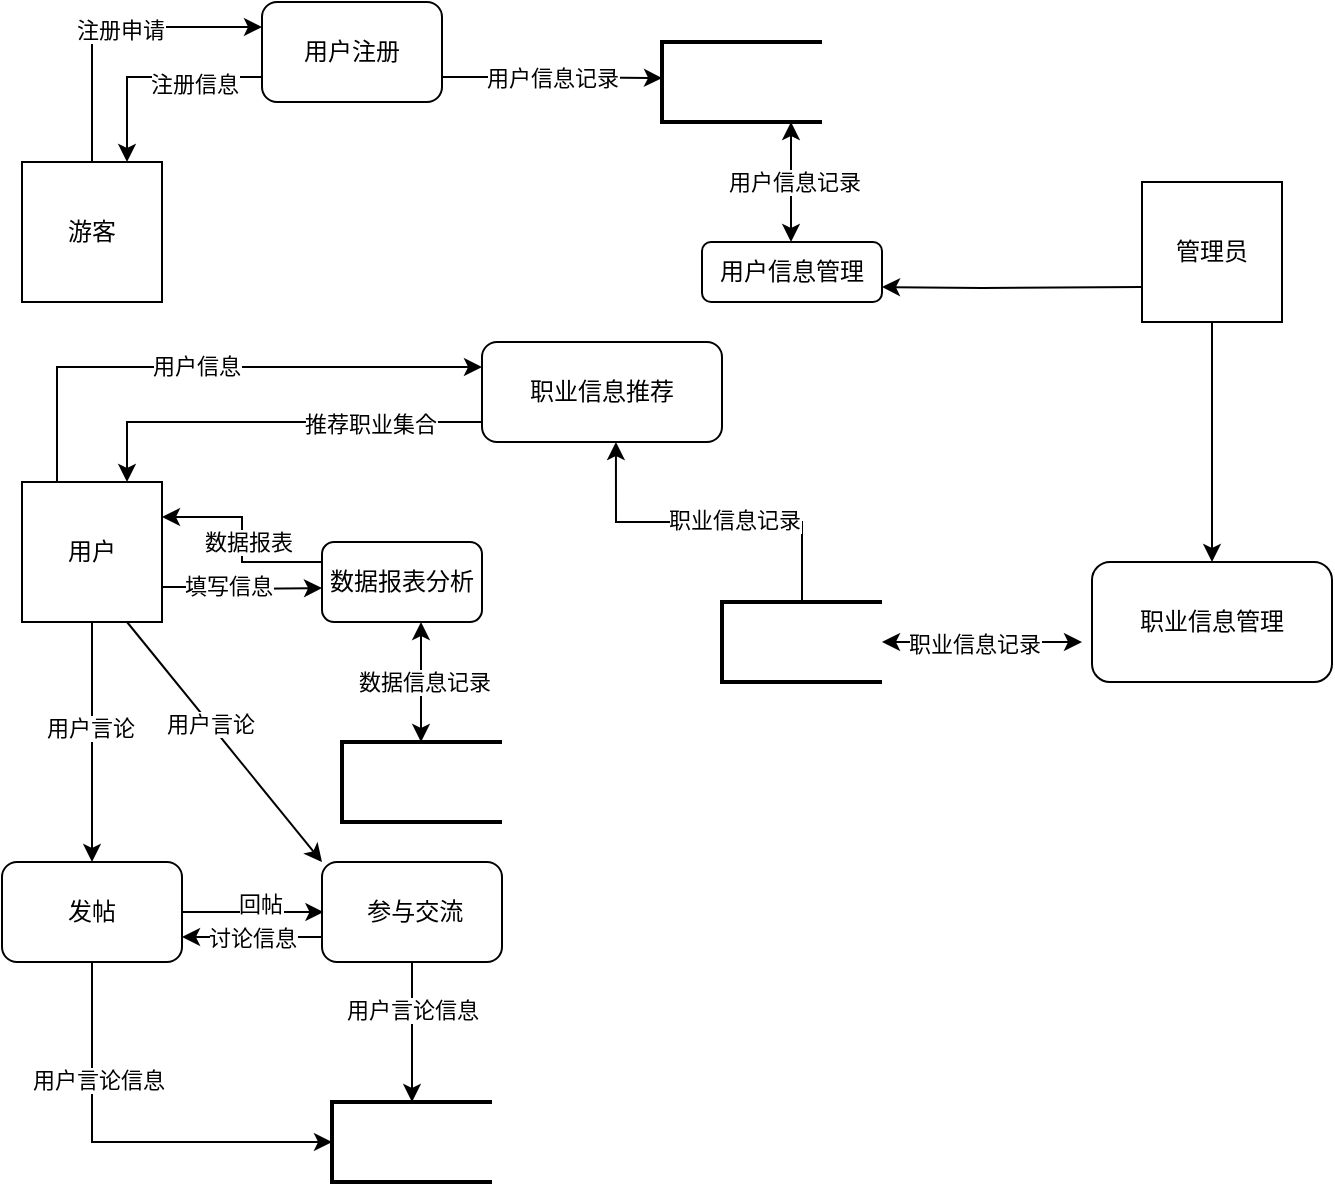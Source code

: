 <mxfile version="16.1.0" type="github"><diagram id="fh9kk6apRJ633YThTydw" name="Page-1"><mxGraphModel dx="1351" dy="753" grid="1" gridSize="10" guides="1" tooltips="1" connect="1" arrows="1" fold="1" page="1" pageScale="1" pageWidth="827" pageHeight="1169" math="0" shadow="0"><root><mxCell id="0"/><mxCell id="1" parent="0"/><mxCell id="4dG77-F-86fsOABrv0CW-3" style="edgeStyle=orthogonalEdgeStyle;rounded=0;orthogonalLoop=1;jettySize=auto;html=1;exitX=0.5;exitY=0;exitDx=0;exitDy=0;entryX=0;entryY=0.25;entryDx=0;entryDy=0;" edge="1" parent="1" source="4dG77-F-86fsOABrv0CW-1" target="4dG77-F-86fsOABrv0CW-2"><mxGeometry relative="1" as="geometry"/></mxCell><mxCell id="4dG77-F-86fsOABrv0CW-4" value="注册申请" style="edgeLabel;html=1;align=center;verticalAlign=middle;resizable=0;points=[];" vertex="1" connectable="0" parent="4dG77-F-86fsOABrv0CW-3"><mxGeometry x="0.067" y="-1" relative="1" as="geometry"><mxPoint as="offset"/></mxGeometry></mxCell><mxCell id="4dG77-F-86fsOABrv0CW-1" value="游客" style="whiteSpace=wrap;html=1;aspect=fixed;" vertex="1" parent="1"><mxGeometry x="40" y="530" width="70" height="70" as="geometry"/></mxCell><mxCell id="4dG77-F-86fsOABrv0CW-5" style="edgeStyle=orthogonalEdgeStyle;rounded=0;orthogonalLoop=1;jettySize=auto;html=1;exitX=0;exitY=0.75;exitDx=0;exitDy=0;entryX=0.75;entryY=0;entryDx=0;entryDy=0;" edge="1" parent="1" source="4dG77-F-86fsOABrv0CW-2" target="4dG77-F-86fsOABrv0CW-1"><mxGeometry relative="1" as="geometry"/></mxCell><mxCell id="4dG77-F-86fsOABrv0CW-6" value="注册信息" style="edgeLabel;html=1;align=center;verticalAlign=middle;resizable=0;points=[];" vertex="1" connectable="0" parent="4dG77-F-86fsOABrv0CW-5"><mxGeometry x="-0.376" y="3" relative="1" as="geometry"><mxPoint as="offset"/></mxGeometry></mxCell><mxCell id="4dG77-F-86fsOABrv0CW-7" value="用户信息记录" style="edgeStyle=orthogonalEdgeStyle;rounded=0;orthogonalLoop=1;jettySize=auto;html=1;exitX=1;exitY=0.75;exitDx=0;exitDy=0;" edge="1" parent="1" source="4dG77-F-86fsOABrv0CW-2"><mxGeometry relative="1" as="geometry"><mxPoint x="360" y="488" as="targetPoint"/><Array as="points"><mxPoint x="300" y="488"/><mxPoint x="300" y="488"/></Array></mxGeometry></mxCell><mxCell id="4dG77-F-86fsOABrv0CW-2" value="用户注册" style="rounded=1;whiteSpace=wrap;html=1;" vertex="1" parent="1"><mxGeometry x="160" y="450" width="90" height="50" as="geometry"/></mxCell><mxCell id="4dG77-F-86fsOABrv0CW-9" value="" style="strokeWidth=2;html=1;shape=mxgraph.flowchart.annotation_1;align=left;pointerEvents=1;" vertex="1" parent="1"><mxGeometry x="360" y="470" width="80" height="40" as="geometry"/></mxCell><mxCell id="4dG77-F-86fsOABrv0CW-23" style="edgeStyle=none;rounded=0;orthogonalLoop=1;jettySize=auto;html=1;exitX=0;exitY=0.75;exitDx=0;exitDy=0;entryX=1;entryY=0.75;entryDx=0;entryDy=0;" edge="1" parent="1" source="4dG77-F-86fsOABrv0CW-10" target="4dG77-F-86fsOABrv0CW-14"><mxGeometry relative="1" as="geometry"><Array as="points"><mxPoint x="520" y="593"/></Array></mxGeometry></mxCell><mxCell id="4dG77-F-86fsOABrv0CW-30" value="" style="edgeStyle=none;rounded=0;orthogonalLoop=1;jettySize=auto;html=1;" edge="1" parent="1" source="4dG77-F-86fsOABrv0CW-10" target="4dG77-F-86fsOABrv0CW-29"><mxGeometry relative="1" as="geometry"/></mxCell><mxCell id="4dG77-F-86fsOABrv0CW-10" value="管理员" style="whiteSpace=wrap;html=1;aspect=fixed;" vertex="1" parent="1"><mxGeometry x="600" y="540" width="70" height="70" as="geometry"/></mxCell><mxCell id="4dG77-F-86fsOABrv0CW-14" value="用户信息管理" style="rounded=1;whiteSpace=wrap;html=1;" vertex="1" parent="1"><mxGeometry x="380" y="570" width="90" height="30" as="geometry"/></mxCell><mxCell id="4dG77-F-86fsOABrv0CW-25" value="" style="endArrow=classic;startArrow=classic;html=1;rounded=0;" edge="1" parent="1"><mxGeometry width="50" height="50" relative="1" as="geometry"><mxPoint x="424.5" y="570" as="sourcePoint"/><mxPoint x="424.5" y="510" as="targetPoint"/></mxGeometry></mxCell><mxCell id="4dG77-F-86fsOABrv0CW-26" value="用户信息记录" style="edgeLabel;html=1;align=center;verticalAlign=middle;resizable=0;points=[];" vertex="1" connectable="0" parent="4dG77-F-86fsOABrv0CW-25"><mxGeometry x="0.367" y="2" relative="1" as="geometry"><mxPoint x="3" y="11" as="offset"/></mxGeometry></mxCell><mxCell id="4dG77-F-86fsOABrv0CW-48" style="edgeStyle=orthogonalEdgeStyle;rounded=0;orthogonalLoop=1;jettySize=auto;html=1;exitX=0.25;exitY=0;exitDx=0;exitDy=0;entryX=0;entryY=0.25;entryDx=0;entryDy=0;" edge="1" parent="1" source="4dG77-F-86fsOABrv0CW-27" target="4dG77-F-86fsOABrv0CW-39"><mxGeometry relative="1" as="geometry"/></mxCell><mxCell id="4dG77-F-86fsOABrv0CW-49" value="用户信息" style="edgeLabel;html=1;align=center;verticalAlign=middle;resizable=0;points=[];" vertex="1" connectable="0" parent="4dG77-F-86fsOABrv0CW-48"><mxGeometry x="-0.059" y="2" relative="1" as="geometry"><mxPoint y="1" as="offset"/></mxGeometry></mxCell><mxCell id="4dG77-F-86fsOABrv0CW-50" style="edgeStyle=orthogonalEdgeStyle;rounded=0;orthogonalLoop=1;jettySize=auto;html=1;exitX=1;exitY=0.75;exitDx=0;exitDy=0;" edge="1" parent="1" source="4dG77-F-86fsOABrv0CW-27"><mxGeometry relative="1" as="geometry"><mxPoint x="190" y="743" as="targetPoint"/></mxGeometry></mxCell><mxCell id="4dG77-F-86fsOABrv0CW-52" value="填写信息" style="edgeLabel;html=1;align=center;verticalAlign=middle;resizable=0;points=[];" vertex="1" connectable="0" parent="4dG77-F-86fsOABrv0CW-50"><mxGeometry x="-0.18" y="2" relative="1" as="geometry"><mxPoint y="1" as="offset"/></mxGeometry></mxCell><mxCell id="4dG77-F-86fsOABrv0CW-62" style="rounded=0;orthogonalLoop=1;jettySize=auto;html=1;exitX=0.5;exitY=1;exitDx=0;exitDy=0;" edge="1" parent="1" source="4dG77-F-86fsOABrv0CW-27"><mxGeometry relative="1" as="geometry"><mxPoint x="75" y="880" as="targetPoint"/><Array as="points"/></mxGeometry></mxCell><mxCell id="4dG77-F-86fsOABrv0CW-71" value="用户言论" style="edgeLabel;html=1;align=center;verticalAlign=middle;resizable=0;points=[];" vertex="1" connectable="0" parent="4dG77-F-86fsOABrv0CW-62"><mxGeometry x="-0.117" y="-1" relative="1" as="geometry"><mxPoint as="offset"/></mxGeometry></mxCell><mxCell id="4dG77-F-86fsOABrv0CW-64" style="edgeStyle=none;rounded=0;orthogonalLoop=1;jettySize=auto;html=1;exitX=0.75;exitY=1;exitDx=0;exitDy=0;entryX=0;entryY=0;entryDx=0;entryDy=0;" edge="1" parent="1" source="4dG77-F-86fsOABrv0CW-27" target="4dG77-F-86fsOABrv0CW-65"><mxGeometry relative="1" as="geometry"><mxPoint x="170" y="880" as="targetPoint"/></mxGeometry></mxCell><mxCell id="4dG77-F-86fsOABrv0CW-72" value="用户言论" style="edgeLabel;html=1;align=center;verticalAlign=middle;resizable=0;points=[];" vertex="1" connectable="0" parent="4dG77-F-86fsOABrv0CW-64"><mxGeometry x="-0.149" relative="1" as="geometry"><mxPoint as="offset"/></mxGeometry></mxCell><mxCell id="4dG77-F-86fsOABrv0CW-27" value="用户" style="whiteSpace=wrap;html=1;aspect=fixed;" vertex="1" parent="1"><mxGeometry x="40" y="690" width="70" height="70" as="geometry"/></mxCell><mxCell id="4dG77-F-86fsOABrv0CW-29" value="职业信息管理" style="rounded=1;whiteSpace=wrap;html=1;" vertex="1" parent="1"><mxGeometry x="575" y="730" width="120" height="60" as="geometry"/></mxCell><mxCell id="4dG77-F-86fsOABrv0CW-40" style="edgeStyle=orthogonalEdgeStyle;rounded=0;orthogonalLoop=1;jettySize=auto;html=1;exitX=0.5;exitY=0;exitDx=0;exitDy=0;exitPerimeter=0;entryX=0.558;entryY=1;entryDx=0;entryDy=0;entryPerimeter=0;" edge="1" parent="1" source="4dG77-F-86fsOABrv0CW-35" target="4dG77-F-86fsOABrv0CW-39"><mxGeometry relative="1" as="geometry"/></mxCell><mxCell id="4dG77-F-86fsOABrv0CW-45" value="职业信息记录" style="edgeLabel;html=1;align=center;verticalAlign=middle;resizable=0;points=[];" vertex="1" connectable="0" parent="4dG77-F-86fsOABrv0CW-40"><mxGeometry x="-0.143" y="-1" relative="1" as="geometry"><mxPoint as="offset"/></mxGeometry></mxCell><mxCell id="4dG77-F-86fsOABrv0CW-35" value="" style="strokeWidth=2;html=1;shape=mxgraph.flowchart.annotation_1;align=left;pointerEvents=1;" vertex="1" parent="1"><mxGeometry x="390" y="750" width="80" height="40" as="geometry"/></mxCell><mxCell id="4dG77-F-86fsOABrv0CW-46" style="edgeStyle=orthogonalEdgeStyle;rounded=0;orthogonalLoop=1;jettySize=auto;html=1;exitX=0;exitY=0.25;exitDx=0;exitDy=0;entryX=0.75;entryY=0;entryDx=0;entryDy=0;" edge="1" parent="1" source="4dG77-F-86fsOABrv0CW-39" target="4dG77-F-86fsOABrv0CW-27"><mxGeometry relative="1" as="geometry"><Array as="points"><mxPoint x="270" y="660"/><mxPoint x="93" y="660"/></Array></mxGeometry></mxCell><mxCell id="4dG77-F-86fsOABrv0CW-47" value="推荐职业集合" style="edgeLabel;html=1;align=center;verticalAlign=middle;resizable=0;points=[];" vertex="1" connectable="0" parent="4dG77-F-86fsOABrv0CW-46"><mxGeometry x="-0.289" y="1" relative="1" as="geometry"><mxPoint as="offset"/></mxGeometry></mxCell><mxCell id="4dG77-F-86fsOABrv0CW-39" value="职业信息推荐" style="rounded=1;whiteSpace=wrap;html=1;" vertex="1" parent="1"><mxGeometry x="270" y="620" width="120" height="50" as="geometry"/></mxCell><mxCell id="4dG77-F-86fsOABrv0CW-42" value="" style="endArrow=classic;startArrow=classic;html=1;rounded=0;" edge="1" parent="1" source="4dG77-F-86fsOABrv0CW-35"><mxGeometry width="50" height="50" relative="1" as="geometry"><mxPoint x="480" y="800" as="sourcePoint"/><mxPoint x="570" y="770" as="targetPoint"/><Array as="points"/></mxGeometry></mxCell><mxCell id="4dG77-F-86fsOABrv0CW-44" value="职业信息记录" style="edgeLabel;html=1;align=center;verticalAlign=middle;resizable=0;points=[];" vertex="1" connectable="0" parent="4dG77-F-86fsOABrv0CW-42"><mxGeometry x="-0.08" y="-1" relative="1" as="geometry"><mxPoint as="offset"/></mxGeometry></mxCell><mxCell id="4dG77-F-86fsOABrv0CW-59" style="edgeStyle=orthogonalEdgeStyle;rounded=0;orthogonalLoop=1;jettySize=auto;html=1;exitX=0;exitY=0.25;exitDx=0;exitDy=0;entryX=1;entryY=0.25;entryDx=0;entryDy=0;" edge="1" parent="1" source="4dG77-F-86fsOABrv0CW-51" target="4dG77-F-86fsOABrv0CW-27"><mxGeometry relative="1" as="geometry"/></mxCell><mxCell id="4dG77-F-86fsOABrv0CW-60" value="数据报表" style="edgeLabel;html=1;align=center;verticalAlign=middle;resizable=0;points=[];" vertex="1" connectable="0" parent="4dG77-F-86fsOABrv0CW-59"><mxGeometry x="-0.024" y="-3" relative="1" as="geometry"><mxPoint as="offset"/></mxGeometry></mxCell><mxCell id="4dG77-F-86fsOABrv0CW-51" value="数据报表分析" style="rounded=1;whiteSpace=wrap;html=1;" vertex="1" parent="1"><mxGeometry x="190" y="720" width="80" height="40" as="geometry"/></mxCell><mxCell id="4dG77-F-86fsOABrv0CW-54" value="" style="strokeWidth=2;html=1;shape=mxgraph.flowchart.annotation_1;align=left;pointerEvents=1;" vertex="1" parent="1"><mxGeometry x="200" y="820" width="80" height="40" as="geometry"/></mxCell><mxCell id="4dG77-F-86fsOABrv0CW-56" value="" style="endArrow=classic;startArrow=classic;html=1;rounded=0;" edge="1" parent="1"><mxGeometry width="50" height="50" relative="1" as="geometry"><mxPoint x="239.5" y="820" as="sourcePoint"/><mxPoint x="239.5" y="760" as="targetPoint"/></mxGeometry></mxCell><mxCell id="4dG77-F-86fsOABrv0CW-57" value="数据信息记录" style="edgeLabel;html=1;align=center;verticalAlign=middle;resizable=0;points=[];" vertex="1" connectable="0" parent="4dG77-F-86fsOABrv0CW-56"><mxGeometry x="0.367" y="2" relative="1" as="geometry"><mxPoint x="3" y="11" as="offset"/></mxGeometry></mxCell><mxCell id="4dG77-F-86fsOABrv0CW-76" style="edgeStyle=none;rounded=0;orthogonalLoop=1;jettySize=auto;html=1;exitX=0.5;exitY=1;exitDx=0;exitDy=0;entryX=0;entryY=0.5;entryDx=0;entryDy=0;entryPerimeter=0;" edge="1" parent="1" source="4dG77-F-86fsOABrv0CW-63" target="4dG77-F-86fsOABrv0CW-73"><mxGeometry relative="1" as="geometry"><Array as="points"><mxPoint x="75" y="1020"/></Array></mxGeometry></mxCell><mxCell id="4dG77-F-86fsOABrv0CW-77" value="用户言论信息" style="edgeLabel;html=1;align=center;verticalAlign=middle;resizable=0;points=[];" vertex="1" connectable="0" parent="4dG77-F-86fsOABrv0CW-76"><mxGeometry x="-0.438" y="3" relative="1" as="geometry"><mxPoint as="offset"/></mxGeometry></mxCell><mxCell id="4dG77-F-86fsOABrv0CW-63" value="发帖" style="rounded=1;whiteSpace=wrap;html=1;" vertex="1" parent="1"><mxGeometry x="30" y="880" width="90" height="50" as="geometry"/></mxCell><mxCell id="4dG77-F-86fsOABrv0CW-70" value="讨论信息" style="edgeStyle=none;rounded=0;orthogonalLoop=1;jettySize=auto;html=1;exitX=0;exitY=0.75;exitDx=0;exitDy=0;entryX=1;entryY=0.75;entryDx=0;entryDy=0;" edge="1" parent="1" source="4dG77-F-86fsOABrv0CW-65" target="4dG77-F-86fsOABrv0CW-63"><mxGeometry relative="1" as="geometry"/></mxCell><mxCell id="4dG77-F-86fsOABrv0CW-75" style="edgeStyle=none;rounded=0;orthogonalLoop=1;jettySize=auto;html=1;exitX=0.5;exitY=1;exitDx=0;exitDy=0;" edge="1" parent="1" source="4dG77-F-86fsOABrv0CW-65" target="4dG77-F-86fsOABrv0CW-73"><mxGeometry relative="1" as="geometry"/></mxCell><mxCell id="4dG77-F-86fsOABrv0CW-78" value="用户言论信息" style="edgeLabel;html=1;align=center;verticalAlign=middle;resizable=0;points=[];" vertex="1" connectable="0" parent="4dG77-F-86fsOABrv0CW-75"><mxGeometry x="-0.314" relative="1" as="geometry"><mxPoint as="offset"/></mxGeometry></mxCell><mxCell id="4dG77-F-86fsOABrv0CW-65" value="&amp;nbsp;参与交流" style="rounded=1;whiteSpace=wrap;html=1;" vertex="1" parent="1"><mxGeometry x="190" y="880" width="90" height="50" as="geometry"/></mxCell><mxCell id="4dG77-F-86fsOABrv0CW-68" value="" style="endArrow=classic;html=1;rounded=0;" edge="1" parent="1" source="4dG77-F-86fsOABrv0CW-63"><mxGeometry width="50" height="50" relative="1" as="geometry"><mxPoint x="120" y="955" as="sourcePoint"/><mxPoint x="190.711" y="905" as="targetPoint"/></mxGeometry></mxCell><mxCell id="4dG77-F-86fsOABrv0CW-69" value="回帖" style="edgeLabel;html=1;align=center;verticalAlign=middle;resizable=0;points=[];" vertex="1" connectable="0" parent="4dG77-F-86fsOABrv0CW-68"><mxGeometry x="0.103" y="4" relative="1" as="geometry"><mxPoint as="offset"/></mxGeometry></mxCell><mxCell id="4dG77-F-86fsOABrv0CW-73" value="" style="strokeWidth=2;html=1;shape=mxgraph.flowchart.annotation_1;align=left;pointerEvents=1;" vertex="1" parent="1"><mxGeometry x="195" y="1000" width="80" height="40" as="geometry"/></mxCell></root></mxGraphModel></diagram></mxfile>

